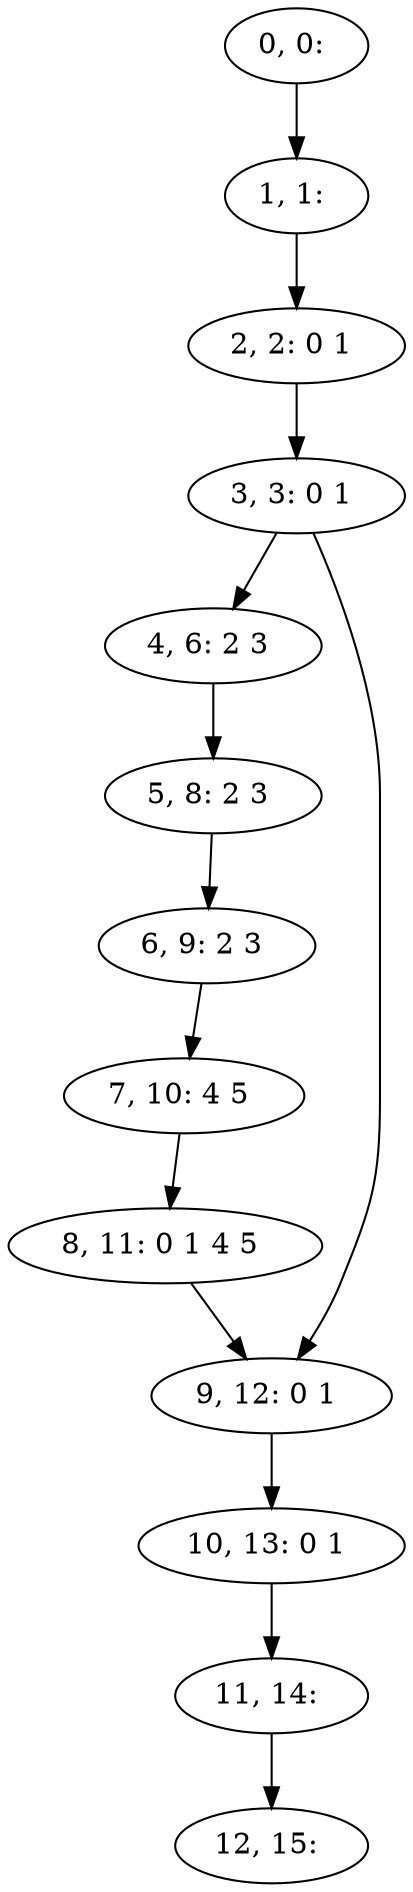 digraph G {
0[label="0, 0: "];
1[label="1, 1: "];
2[label="2, 2: 0 1 "];
3[label="3, 3: 0 1 "];
4[label="4, 6: 2 3 "];
5[label="5, 8: 2 3 "];
6[label="6, 9: 2 3 "];
7[label="7, 10: 4 5 "];
8[label="8, 11: 0 1 4 5 "];
9[label="9, 12: 0 1 "];
10[label="10, 13: 0 1 "];
11[label="11, 14: "];
12[label="12, 15: "];
0->1 ;
1->2 ;
2->3 ;
3->4 ;
3->9 ;
4->5 ;
5->6 ;
6->7 ;
7->8 ;
8->9 ;
9->10 ;
10->11 ;
11->12 ;
}
